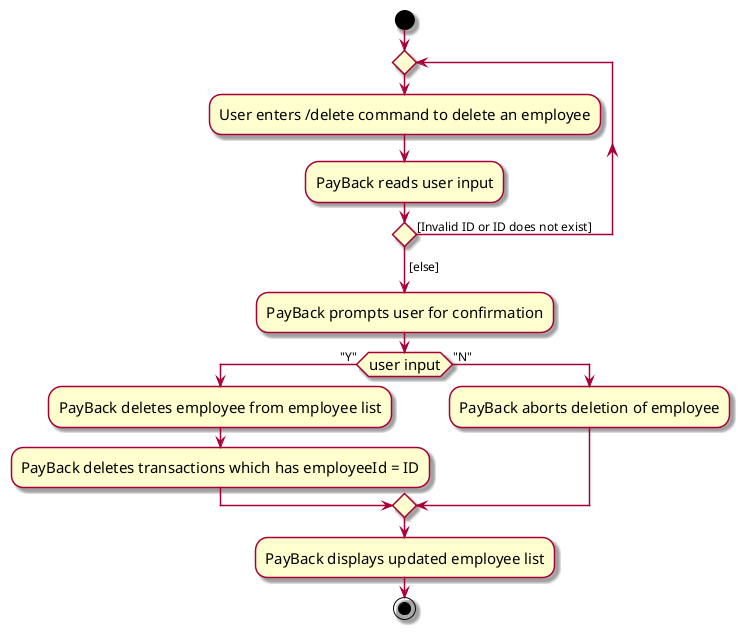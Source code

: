 @startuml
skin rose
skinparam ActivityFontSize 15
skinparam ArrowFontSize 12
start
repeat
  :User enters /delete command to delete an employee;
  :PayBack reads user input;
repeat while () is ([Invalid ID or ID does not exist])
->[else];
:PayBack prompts user for confirmation;
if (user input) is ("Y") then
  :PayBack deletes employee from employee list;
  :PayBack deletes transactions which has employeeId = ID;
else ("N")
  :PayBack aborts deletion of employee;
endif
:PayBack displays updated employee list;
stop
@enduml
